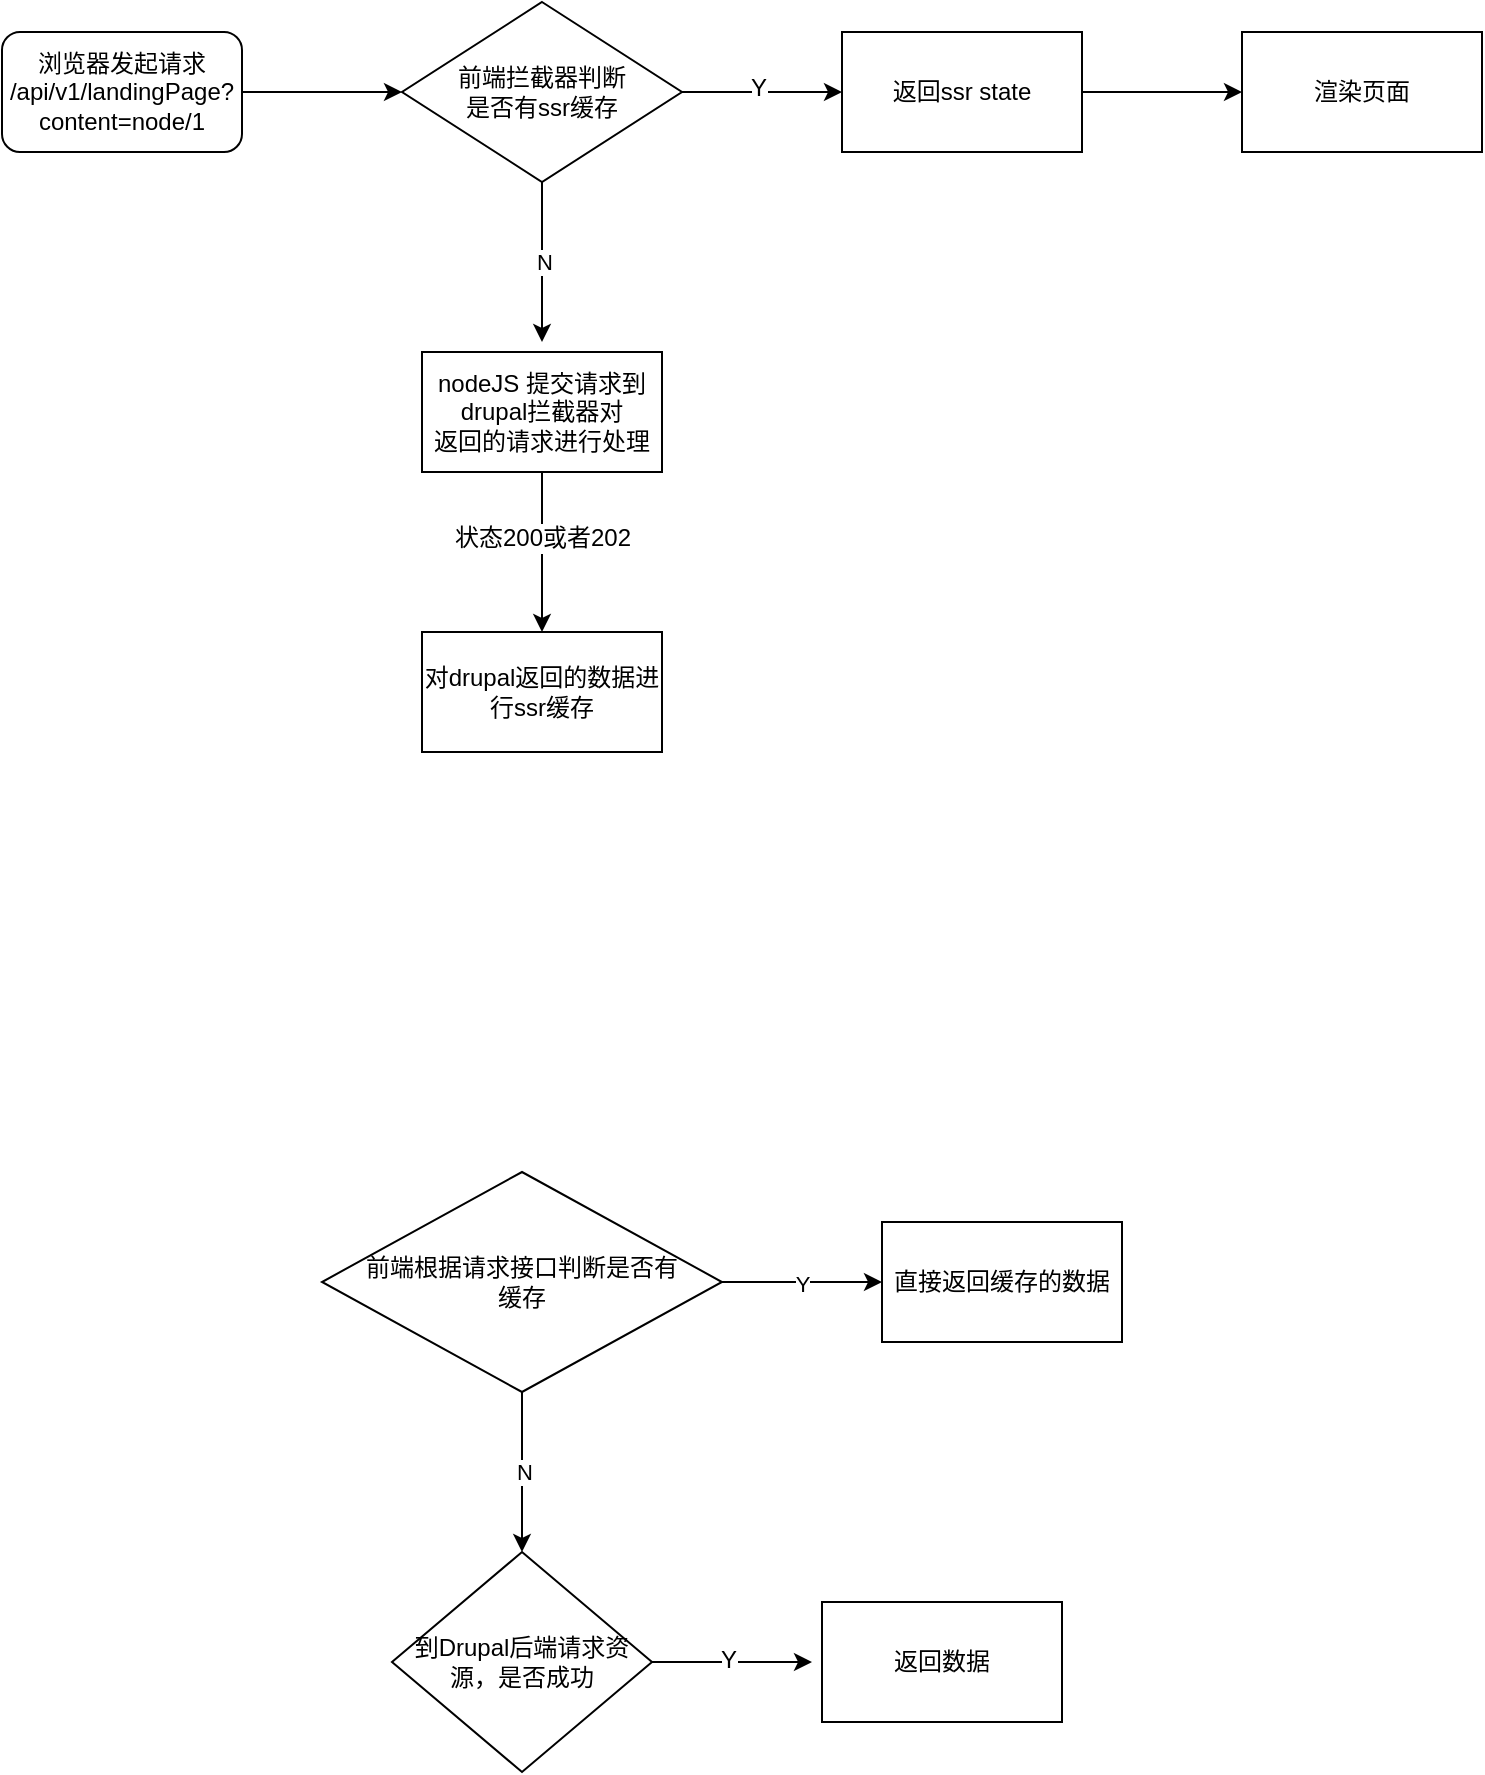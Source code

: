 <mxfile version="12.2.4" pages="1"><diagram id="mr5NfeFJoy2iN_W8iu7-" name="Page-1"><mxGraphModel dx="1103" dy="643" grid="1" gridSize="10" guides="1" tooltips="1" connect="1" arrows="1" fold="1" page="1" pageScale="1" pageWidth="827" pageHeight="1169" math="0" shadow="0"><root><mxCell id="0"/><mxCell id="1" parent="0"/><mxCell id="6" value="" style="edgeStyle=orthogonalEdgeStyle;rounded=0;orthogonalLoop=1;jettySize=auto;html=1;" parent="1" source="2" edge="1"><mxGeometry relative="1" as="geometry"><mxPoint x="280" y="290" as="targetPoint"/></mxGeometry></mxCell><mxCell id="2" value="浏览器发起请求&lt;br&gt;/api/v1/landingPage?content=node/1" style="rounded=1;whiteSpace=wrap;html=1;" parent="1" vertex="1"><mxGeometry x="80" y="260" width="120" height="60" as="geometry"/></mxCell><mxCell id="8" value="" style="edgeStyle=orthogonalEdgeStyle;rounded=0;orthogonalLoop=1;jettySize=auto;html=1;" parent="1" source="4" edge="1"><mxGeometry relative="1" as="geometry"><mxPoint x="500" y="290" as="targetPoint"/></mxGeometry></mxCell><mxCell id="9" value="Y" style="text;html=1;resizable=0;points=[];align=center;verticalAlign=middle;labelBackgroundColor=#ffffff;" parent="8" vertex="1" connectable="0"><mxGeometry x="-0.067" y="2" relative="1" as="geometry"><mxPoint as="offset"/></mxGeometry></mxCell><mxCell id="12" value="N" style="edgeStyle=orthogonalEdgeStyle;rounded=0;orthogonalLoop=1;jettySize=auto;html=1;" parent="1" source="4" edge="1"><mxGeometry relative="1" as="geometry"><mxPoint x="350" y="415" as="targetPoint"/></mxGeometry></mxCell><mxCell id="4" value="前端拦截器判断&lt;br&gt;是否有ssr缓存" style="rhombus;whiteSpace=wrap;html=1;" parent="1" vertex="1"><mxGeometry x="280" y="245" width="140" height="90" as="geometry"/></mxCell><mxCell id="33" value="" style="edgeStyle=orthogonalEdgeStyle;rounded=0;orthogonalLoop=1;jettySize=auto;html=1;" parent="1" source="10" target="32" edge="1"><mxGeometry relative="1" as="geometry"/></mxCell><mxCell id="10" value="返回ssr state" style="rounded=0;whiteSpace=wrap;html=1;" parent="1" vertex="1"><mxGeometry x="500" y="260" width="120" height="60" as="geometry"/></mxCell><mxCell id="32" value="渲染页面" style="rounded=0;whiteSpace=wrap;html=1;" parent="1" vertex="1"><mxGeometry x="700" y="260" width="120" height="60" as="geometry"/></mxCell><mxCell id="16" value="" style="edgeStyle=orthogonalEdgeStyle;rounded=0;orthogonalLoop=1;jettySize=auto;html=1;" parent="1" source="13" edge="1"><mxGeometry relative="1" as="geometry"><mxPoint x="350" y="560" as="targetPoint"/></mxGeometry></mxCell><mxCell id="34" value="状态200或者202" style="text;html=1;resizable=0;points=[];align=center;verticalAlign=middle;labelBackgroundColor=#ffffff;" parent="16" vertex="1" connectable="0"><mxGeometry x="-0.176" relative="1" as="geometry"><mxPoint as="offset"/></mxGeometry></mxCell><mxCell id="13" value="nodeJS 提交请求到drupal拦截器对&lt;br&gt;返回的请求进行处理" style="rounded=0;whiteSpace=wrap;html=1;" parent="1" vertex="1"><mxGeometry x="290" y="420" width="120" height="60" as="geometry"/></mxCell><mxCell id="19" value="Y" style="edgeStyle=orthogonalEdgeStyle;rounded=0;orthogonalLoop=1;jettySize=auto;html=1;" parent="1" source="17" edge="1"><mxGeometry relative="1" as="geometry"><mxPoint x="520" y="885" as="targetPoint"/></mxGeometry></mxCell><mxCell id="22" value="N" style="edgeStyle=orthogonalEdgeStyle;rounded=0;orthogonalLoop=1;jettySize=auto;html=1;" parent="1" source="17" edge="1"><mxGeometry relative="1" as="geometry"><mxPoint x="340" y="1020" as="targetPoint"/></mxGeometry></mxCell><mxCell id="17" value="前端根据请求接口判断是否有&lt;br&gt;缓存" style="rhombus;whiteSpace=wrap;html=1;" parent="1" vertex="1"><mxGeometry x="240" y="830" width="200" height="110" as="geometry"/></mxCell><mxCell id="20" value="直接返回缓存的数据" style="rounded=0;whiteSpace=wrap;html=1;" parent="1" vertex="1"><mxGeometry x="520" y="855" width="120" height="60" as="geometry"/></mxCell><mxCell id="29" value="" style="edgeStyle=orthogonalEdgeStyle;rounded=0;orthogonalLoop=1;jettySize=auto;html=1;" parent="1" source="27" edge="1"><mxGeometry relative="1" as="geometry"><mxPoint x="485" y="1075" as="targetPoint"/></mxGeometry></mxCell><mxCell id="30" value="Y" style="text;html=1;resizable=0;points=[];align=center;verticalAlign=middle;labelBackgroundColor=#ffffff;" parent="29" vertex="1" connectable="0"><mxGeometry x="-0.067" y="1" relative="1" as="geometry"><mxPoint as="offset"/></mxGeometry></mxCell><mxCell id="27" value="&lt;span style=&quot;white-space: normal&quot;&gt;到Drupal后端请求资源，是否成功&lt;/span&gt;" style="rhombus;whiteSpace=wrap;html=1;" parent="1" vertex="1"><mxGeometry x="275" y="1020" width="130" height="110" as="geometry"/></mxCell><mxCell id="31" value="返回数据" style="rounded=0;whiteSpace=wrap;html=1;" parent="1" vertex="1"><mxGeometry x="490" y="1045" width="120" height="60" as="geometry"/></mxCell><mxCell id="35" value="对drupal返回的数据进行ssr缓存" style="rounded=0;whiteSpace=wrap;html=1;" parent="1" vertex="1"><mxGeometry x="290" y="560" width="120" height="60" as="geometry"/></mxCell></root></mxGraphModel></diagram></mxfile>
